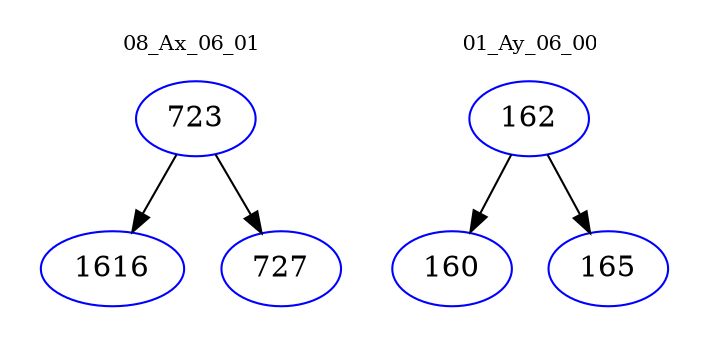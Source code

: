 digraph{
subgraph cluster_0 {
color = white
label = "08_Ax_06_01";
fontsize=10;
T0_723 [label="723", color="blue"]
T0_723 -> T0_1616 [color="black"]
T0_1616 [label="1616", color="blue"]
T0_723 -> T0_727 [color="black"]
T0_727 [label="727", color="blue"]
}
subgraph cluster_1 {
color = white
label = "01_Ay_06_00";
fontsize=10;
T1_162 [label="162", color="blue"]
T1_162 -> T1_160 [color="black"]
T1_160 [label="160", color="blue"]
T1_162 -> T1_165 [color="black"]
T1_165 [label="165", color="blue"]
}
}
